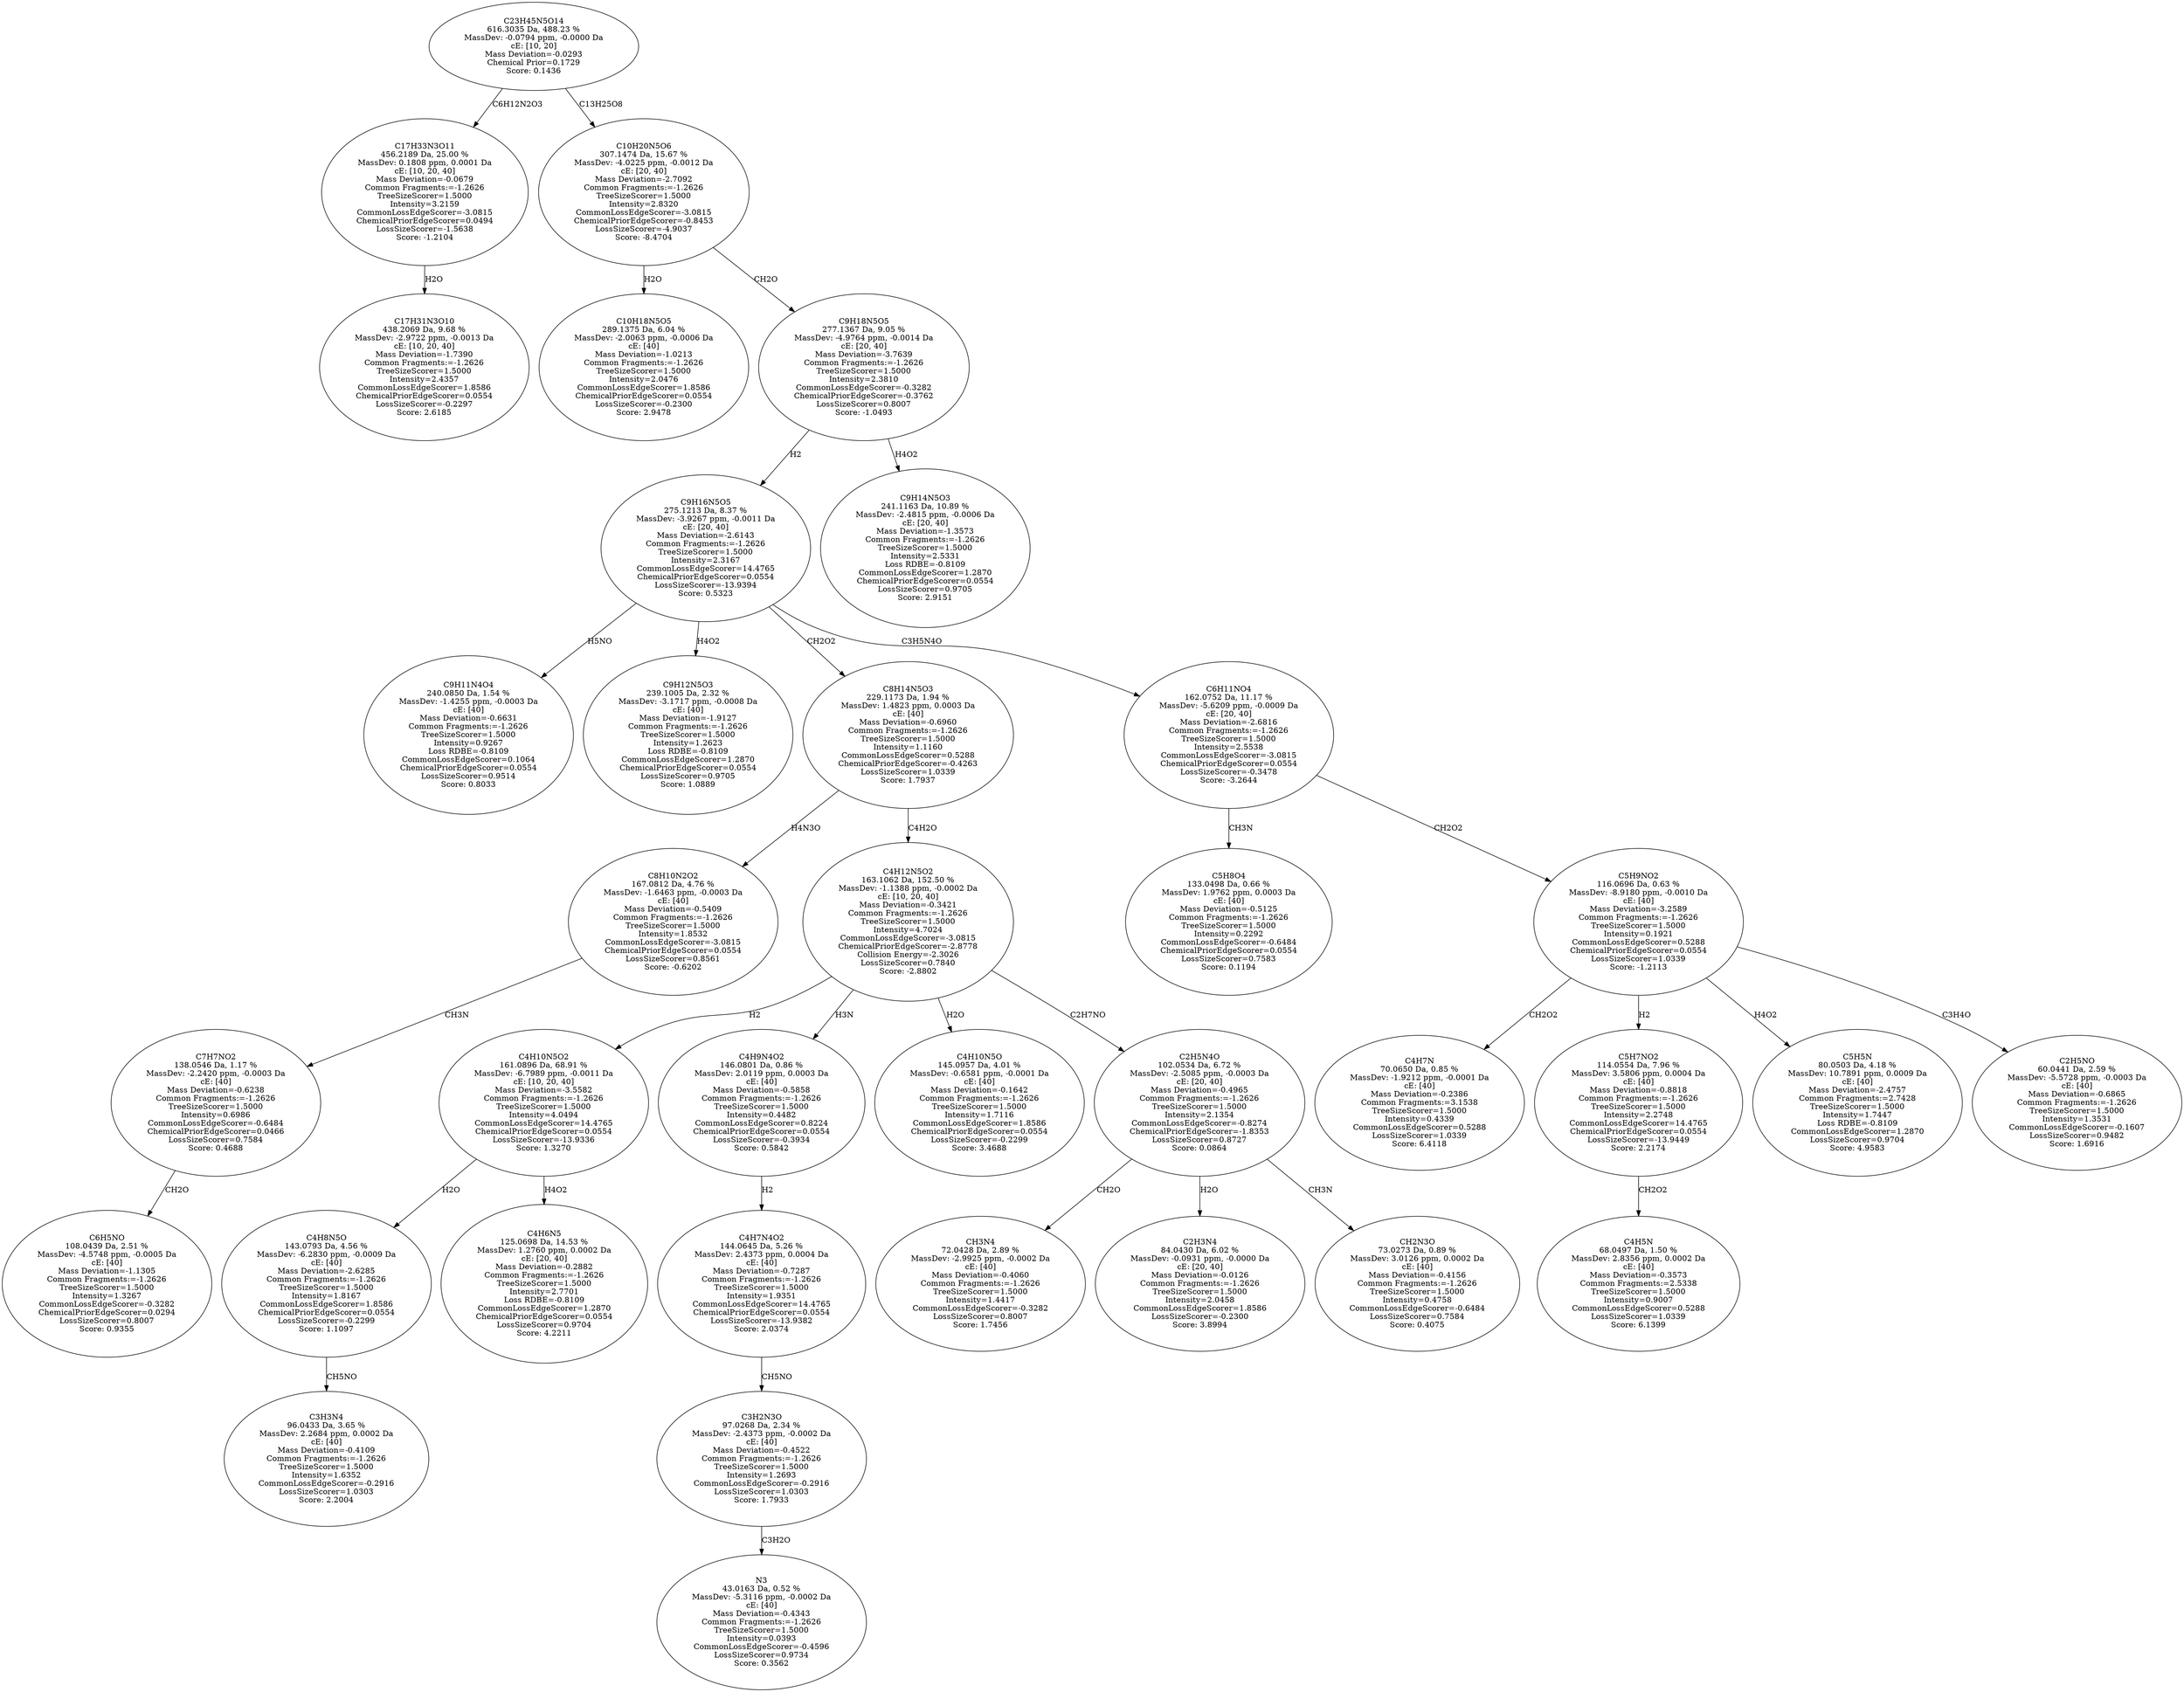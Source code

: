 strict digraph {
v1 [label="C17H31N3O10\n438.2069 Da, 9.68 %\nMassDev: -2.9722 ppm, -0.0013 Da\ncE: [10, 20, 40]\nMass Deviation=-1.7390\nCommon Fragments:=-1.2626\nTreeSizeScorer=1.5000\nIntensity=2.4357\nCommonLossEdgeScorer=1.8586\nChemicalPriorEdgeScorer=0.0554\nLossSizeScorer=-0.2297\nScore: 2.6185"];
v2 [label="C17H33N3O11\n456.2189 Da, 25.00 %\nMassDev: 0.1808 ppm, 0.0001 Da\ncE: [10, 20, 40]\nMass Deviation=-0.0679\nCommon Fragments:=-1.2626\nTreeSizeScorer=1.5000\nIntensity=3.2159\nCommonLossEdgeScorer=-3.0815\nChemicalPriorEdgeScorer=0.0494\nLossSizeScorer=-1.5638\nScore: -1.2104"];
v3 [label="C10H18N5O5\n289.1375 Da, 6.04 %\nMassDev: -2.0063 ppm, -0.0006 Da\ncE: [40]\nMass Deviation=-1.0213\nCommon Fragments:=-1.2626\nTreeSizeScorer=1.5000\nIntensity=2.0476\nCommonLossEdgeScorer=1.8586\nChemicalPriorEdgeScorer=0.0554\nLossSizeScorer=-0.2300\nScore: 2.9478"];
v4 [label="C9H11N4O4\n240.0850 Da, 1.54 %\nMassDev: -1.4255 ppm, -0.0003 Da\ncE: [40]\nMass Deviation=-0.6631\nCommon Fragments:=-1.2626\nTreeSizeScorer=1.5000\nIntensity=0.9267\nLoss RDBE=-0.8109\nCommonLossEdgeScorer=0.1064\nChemicalPriorEdgeScorer=0.0554\nLossSizeScorer=0.9514\nScore: 0.8033"];
v5 [label="C9H12N5O3\n239.1005 Da, 2.32 %\nMassDev: -3.1717 ppm, -0.0008 Da\ncE: [40]\nMass Deviation=-1.9127\nCommon Fragments:=-1.2626\nTreeSizeScorer=1.5000\nIntensity=1.2623\nLoss RDBE=-0.8109\nCommonLossEdgeScorer=1.2870\nChemicalPriorEdgeScorer=0.0554\nLossSizeScorer=0.9705\nScore: 1.0889"];
v6 [label="C6H5NO\n108.0439 Da, 2.51 %\nMassDev: -4.5748 ppm, -0.0005 Da\ncE: [40]\nMass Deviation=-1.1305\nCommon Fragments:=-1.2626\nTreeSizeScorer=1.5000\nIntensity=1.3267\nCommonLossEdgeScorer=-0.3282\nChemicalPriorEdgeScorer=0.0294\nLossSizeScorer=0.8007\nScore: 0.9355"];
v7 [label="C7H7NO2\n138.0546 Da, 1.17 %\nMassDev: -2.2420 ppm, -0.0003 Da\ncE: [40]\nMass Deviation=-0.6238\nCommon Fragments:=-1.2626\nTreeSizeScorer=1.5000\nIntensity=0.6986\nCommonLossEdgeScorer=-0.6484\nChemicalPriorEdgeScorer=0.0466\nLossSizeScorer=0.7584\nScore: 0.4688"];
v8 [label="C8H10N2O2\n167.0812 Da, 4.76 %\nMassDev: -1.6463 ppm, -0.0003 Da\ncE: [40]\nMass Deviation=-0.5409\nCommon Fragments:=-1.2626\nTreeSizeScorer=1.5000\nIntensity=1.8532\nCommonLossEdgeScorer=-3.0815\nChemicalPriorEdgeScorer=0.0554\nLossSizeScorer=0.8561\nScore: -0.6202"];
v9 [label="C3H3N4\n96.0433 Da, 3.65 %\nMassDev: 2.2684 ppm, 0.0002 Da\ncE: [40]\nMass Deviation=-0.4109\nCommon Fragments:=-1.2626\nTreeSizeScorer=1.5000\nIntensity=1.6352\nCommonLossEdgeScorer=-0.2916\nLossSizeScorer=1.0303\nScore: 2.2004"];
v10 [label="C4H8N5O\n143.0793 Da, 4.56 %\nMassDev: -6.2830 ppm, -0.0009 Da\ncE: [40]\nMass Deviation=-2.6285\nCommon Fragments:=-1.2626\nTreeSizeScorer=1.5000\nIntensity=1.8167\nCommonLossEdgeScorer=1.8586\nChemicalPriorEdgeScorer=0.0554\nLossSizeScorer=-0.2299\nScore: 1.1097"];
v11 [label="C4H6N5\n125.0698 Da, 14.53 %\nMassDev: 1.2760 ppm, 0.0002 Da\ncE: [20, 40]\nMass Deviation=-0.2882\nCommon Fragments:=-1.2626\nTreeSizeScorer=1.5000\nIntensity=2.7701\nLoss RDBE=-0.8109\nCommonLossEdgeScorer=1.2870\nChemicalPriorEdgeScorer=0.0554\nLossSizeScorer=0.9704\nScore: 4.2211"];
v12 [label="C4H10N5O2\n161.0896 Da, 68.91 %\nMassDev: -6.7989 ppm, -0.0011 Da\ncE: [10, 20, 40]\nMass Deviation=-3.5582\nCommon Fragments:=-1.2626\nTreeSizeScorer=1.5000\nIntensity=4.0494\nCommonLossEdgeScorer=14.4765\nChemicalPriorEdgeScorer=0.0554\nLossSizeScorer=-13.9336\nScore: 1.3270"];
v13 [label="N3\n43.0163 Da, 0.52 %\nMassDev: -5.3116 ppm, -0.0002 Da\ncE: [40]\nMass Deviation=-0.4343\nCommon Fragments:=-1.2626\nTreeSizeScorer=1.5000\nIntensity=0.0393\nCommonLossEdgeScorer=-0.4596\nLossSizeScorer=0.9734\nScore: 0.3562"];
v14 [label="C3H2N3O\n97.0268 Da, 2.34 %\nMassDev: -2.4373 ppm, -0.0002 Da\ncE: [40]\nMass Deviation=-0.4522\nCommon Fragments:=-1.2626\nTreeSizeScorer=1.5000\nIntensity=1.2693\nCommonLossEdgeScorer=-0.2916\nLossSizeScorer=1.0303\nScore: 1.7933"];
v15 [label="C4H7N4O2\n144.0645 Da, 5.26 %\nMassDev: 2.4373 ppm, 0.0004 Da\ncE: [40]\nMass Deviation=-0.7287\nCommon Fragments:=-1.2626\nTreeSizeScorer=1.5000\nIntensity=1.9351\nCommonLossEdgeScorer=14.4765\nChemicalPriorEdgeScorer=0.0554\nLossSizeScorer=-13.9382\nScore: 2.0374"];
v16 [label="C4H9N4O2\n146.0801 Da, 0.86 %\nMassDev: 2.0119 ppm, 0.0003 Da\ncE: [40]\nMass Deviation=-0.5858\nCommon Fragments:=-1.2626\nTreeSizeScorer=1.5000\nIntensity=0.4482\nCommonLossEdgeScorer=0.8224\nChemicalPriorEdgeScorer=0.0554\nLossSizeScorer=-0.3934\nScore: 0.5842"];
v17 [label="C4H10N5O\n145.0957 Da, 4.01 %\nMassDev: -0.6581 ppm, -0.0001 Da\ncE: [40]\nMass Deviation=-0.1642\nCommon Fragments:=-1.2626\nTreeSizeScorer=1.5000\nIntensity=1.7116\nCommonLossEdgeScorer=1.8586\nChemicalPriorEdgeScorer=0.0554\nLossSizeScorer=-0.2299\nScore: 3.4688"];
v18 [label="CH3N4\n72.0428 Da, 2.89 %\nMassDev: -2.9925 ppm, -0.0002 Da\ncE: [40]\nMass Deviation=-0.4060\nCommon Fragments:=-1.2626\nTreeSizeScorer=1.5000\nIntensity=1.4417\nCommonLossEdgeScorer=-0.3282\nLossSizeScorer=0.8007\nScore: 1.7456"];
v19 [label="C2H3N4\n84.0430 Da, 6.02 %\nMassDev: -0.0931 ppm, -0.0000 Da\ncE: [20, 40]\nMass Deviation=-0.0126\nCommon Fragments:=-1.2626\nTreeSizeScorer=1.5000\nIntensity=2.0458\nCommonLossEdgeScorer=1.8586\nLossSizeScorer=-0.2300\nScore: 3.8994"];
v20 [label="CH2N3O\n73.0273 Da, 0.89 %\nMassDev: 3.0126 ppm, 0.0002 Da\ncE: [40]\nMass Deviation=-0.4156\nCommon Fragments:=-1.2626\nTreeSizeScorer=1.5000\nIntensity=0.4758\nCommonLossEdgeScorer=-0.6484\nLossSizeScorer=0.7584\nScore: 0.4075"];
v21 [label="C2H5N4O\n102.0534 Da, 6.72 %\nMassDev: -2.5085 ppm, -0.0003 Da\ncE: [20, 40]\nMass Deviation=-0.4965\nCommon Fragments:=-1.2626\nTreeSizeScorer=1.5000\nIntensity=2.1354\nCommonLossEdgeScorer=-0.8274\nChemicalPriorEdgeScorer=-1.8353\nLossSizeScorer=0.8727\nScore: 0.0864"];
v22 [label="C4H12N5O2\n163.1062 Da, 152.50 %\nMassDev: -1.1388 ppm, -0.0002 Da\ncE: [10, 20, 40]\nMass Deviation=-0.3421\nCommon Fragments:=-1.2626\nTreeSizeScorer=1.5000\nIntensity=4.7024\nCommonLossEdgeScorer=-3.0815\nChemicalPriorEdgeScorer=-2.8778\nCollision Energy=-2.3026\nLossSizeScorer=0.7840\nScore: -2.8802"];
v23 [label="C8H14N5O3\n229.1173 Da, 1.94 %\nMassDev: 1.4823 ppm, 0.0003 Da\ncE: [40]\nMass Deviation=-0.6960\nCommon Fragments:=-1.2626\nTreeSizeScorer=1.5000\nIntensity=1.1160\nCommonLossEdgeScorer=0.5288\nChemicalPriorEdgeScorer=-0.4263\nLossSizeScorer=1.0339\nScore: 1.7937"];
v24 [label="C5H8O4\n133.0498 Da, 0.66 %\nMassDev: 1.9762 ppm, 0.0003 Da\ncE: [40]\nMass Deviation=-0.5125\nCommon Fragments:=-1.2626\nTreeSizeScorer=1.5000\nIntensity=0.2292\nCommonLossEdgeScorer=-0.6484\nChemicalPriorEdgeScorer=0.0554\nLossSizeScorer=0.7583\nScore: 0.1194"];
v25 [label="C4H7N\n70.0650 Da, 0.85 %\nMassDev: -1.9212 ppm, -0.0001 Da\ncE: [40]\nMass Deviation=-0.2386\nCommon Fragments:=3.1538\nTreeSizeScorer=1.5000\nIntensity=0.4339\nCommonLossEdgeScorer=0.5288\nLossSizeScorer=1.0339\nScore: 6.4118"];
v26 [label="C4H5N\n68.0497 Da, 1.50 %\nMassDev: 2.8356 ppm, 0.0002 Da\ncE: [40]\nMass Deviation=-0.3573\nCommon Fragments:=2.5338\nTreeSizeScorer=1.5000\nIntensity=0.9007\nCommonLossEdgeScorer=0.5288\nLossSizeScorer=1.0339\nScore: 6.1399"];
v27 [label="C5H7NO2\n114.0554 Da, 7.96 %\nMassDev: 3.5806 ppm, 0.0004 Da\ncE: [40]\nMass Deviation=-0.8818\nCommon Fragments:=-1.2626\nTreeSizeScorer=1.5000\nIntensity=2.2748\nCommonLossEdgeScorer=14.4765\nChemicalPriorEdgeScorer=0.0554\nLossSizeScorer=-13.9449\nScore: 2.2174"];
v28 [label="C5H5N\n80.0503 Da, 4.18 %\nMassDev: 10.7891 ppm, 0.0009 Da\ncE: [40]\nMass Deviation=-2.4757\nCommon Fragments:=2.7428\nTreeSizeScorer=1.5000\nIntensity=1.7447\nLoss RDBE=-0.8109\nCommonLossEdgeScorer=1.2870\nLossSizeScorer=0.9704\nScore: 4.9583"];
v29 [label="C2H5NO\n60.0441 Da, 2.59 %\nMassDev: -5.5728 ppm, -0.0003 Da\ncE: [40]\nMass Deviation=-0.6865\nCommon Fragments:=-1.2626\nTreeSizeScorer=1.5000\nIntensity=1.3531\nCommonLossEdgeScorer=-0.1607\nLossSizeScorer=0.9482\nScore: 1.6916"];
v30 [label="C5H9NO2\n116.0696 Da, 0.63 %\nMassDev: -8.9180 ppm, -0.0010 Da\ncE: [40]\nMass Deviation=-3.2589\nCommon Fragments:=-1.2626\nTreeSizeScorer=1.5000\nIntensity=0.1921\nCommonLossEdgeScorer=0.5288\nChemicalPriorEdgeScorer=0.0554\nLossSizeScorer=1.0339\nScore: -1.2113"];
v31 [label="C6H11NO4\n162.0752 Da, 11.17 %\nMassDev: -5.6209 ppm, -0.0009 Da\ncE: [20, 40]\nMass Deviation=-2.6816\nCommon Fragments:=-1.2626\nTreeSizeScorer=1.5000\nIntensity=2.5538\nCommonLossEdgeScorer=-3.0815\nChemicalPriorEdgeScorer=0.0554\nLossSizeScorer=-0.3478\nScore: -3.2644"];
v32 [label="C9H16N5O5\n275.1213 Da, 8.37 %\nMassDev: -3.9267 ppm, -0.0011 Da\ncE: [20, 40]\nMass Deviation=-2.6143\nCommon Fragments:=-1.2626\nTreeSizeScorer=1.5000\nIntensity=2.3167\nCommonLossEdgeScorer=14.4765\nChemicalPriorEdgeScorer=0.0554\nLossSizeScorer=-13.9394\nScore: 0.5323"];
v33 [label="C9H14N5O3\n241.1163 Da, 10.89 %\nMassDev: -2.4815 ppm, -0.0006 Da\ncE: [20, 40]\nMass Deviation=-1.3573\nCommon Fragments:=-1.2626\nTreeSizeScorer=1.5000\nIntensity=2.5331\nLoss RDBE=-0.8109\nCommonLossEdgeScorer=1.2870\nChemicalPriorEdgeScorer=0.0554\nLossSizeScorer=0.9705\nScore: 2.9151"];
v34 [label="C9H18N5O5\n277.1367 Da, 9.05 %\nMassDev: -4.9764 ppm, -0.0014 Da\ncE: [20, 40]\nMass Deviation=-3.7639\nCommon Fragments:=-1.2626\nTreeSizeScorer=1.5000\nIntensity=2.3810\nCommonLossEdgeScorer=-0.3282\nChemicalPriorEdgeScorer=-0.3762\nLossSizeScorer=0.8007\nScore: -1.0493"];
v35 [label="C10H20N5O6\n307.1474 Da, 15.67 %\nMassDev: -4.0225 ppm, -0.0012 Da\ncE: [20, 40]\nMass Deviation=-2.7092\nCommon Fragments:=-1.2626\nTreeSizeScorer=1.5000\nIntensity=2.8320\nCommonLossEdgeScorer=-3.0815\nChemicalPriorEdgeScorer=-0.8453\nLossSizeScorer=-4.9037\nScore: -8.4704"];
v36 [label="C23H45N5O14\n616.3035 Da, 488.23 %\nMassDev: -0.0794 ppm, -0.0000 Da\ncE: [10, 20]\nMass Deviation=-0.0293\nChemical Prior=0.1729\nScore: 0.1436"];
v2 -> v1 [label="H2O"];
v36 -> v2 [label="C6H12N2O3"];
v35 -> v3 [label="H2O"];
v32 -> v4 [label="H5NO"];
v32 -> v5 [label="H4O2"];
v7 -> v6 [label="CH2O"];
v8 -> v7 [label="CH3N"];
v23 -> v8 [label="H4N3O"];
v10 -> v9 [label="CH5NO"];
v12 -> v10 [label="H2O"];
v12 -> v11 [label="H4O2"];
v22 -> v12 [label="H2"];
v14 -> v13 [label="C3H2O"];
v15 -> v14 [label="CH5NO"];
v16 -> v15 [label="H2"];
v22 -> v16 [label="H3N"];
v22 -> v17 [label="H2O"];
v21 -> v18 [label="CH2O"];
v21 -> v19 [label="H2O"];
v21 -> v20 [label="CH3N"];
v22 -> v21 [label="C2H7NO"];
v23 -> v22 [label="C4H2O"];
v32 -> v23 [label="CH2O2"];
v31 -> v24 [label="CH3N"];
v30 -> v25 [label="CH2O2"];
v27 -> v26 [label="CH2O2"];
v30 -> v27 [label="H2"];
v30 -> v28 [label="H4O2"];
v30 -> v29 [label="C3H4O"];
v31 -> v30 [label="CH2O2"];
v32 -> v31 [label="C3H5N4O"];
v34 -> v32 [label="H2"];
v34 -> v33 [label="H4O2"];
v35 -> v34 [label="CH2O"];
v36 -> v35 [label="C13H25O8"];
}